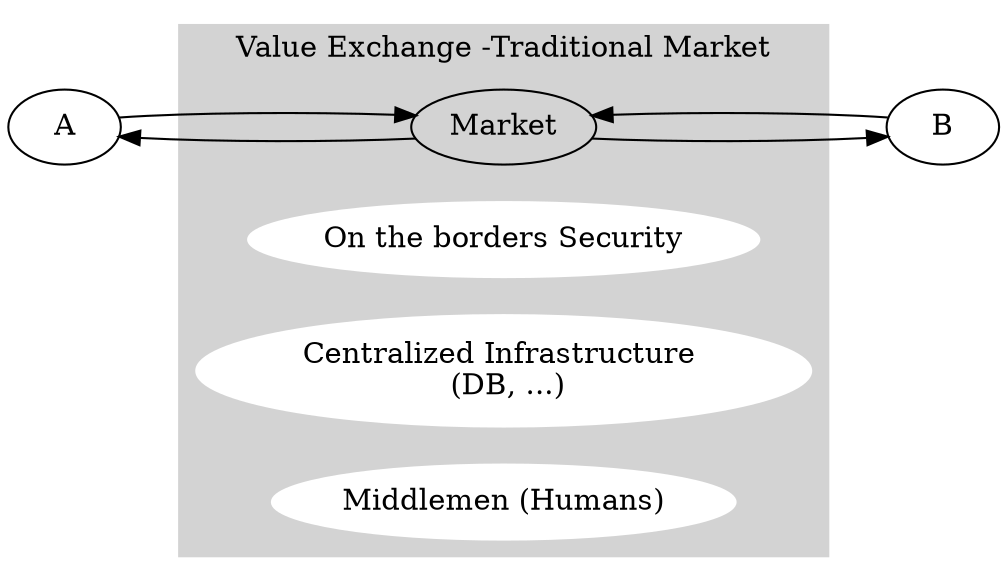 # http://www.graphviz.org/content/cluster

digraph G {
rankdir=LR; 

A -> Market -> B; 
B -> Market -> A; 
	subgraph cluster_0 {
		style=filled;
		color=lightgrey;
		node [style=filled,color=white];
		Market;
		Security [label="On the borders Security"]; 
		Infrastructure [label="Centralized Infrastructure \n (DB, ...)"];
		Humans [label="Middlemen (Humans)"];
		label = "Value Exchange -Traditional Market";
	}


}
